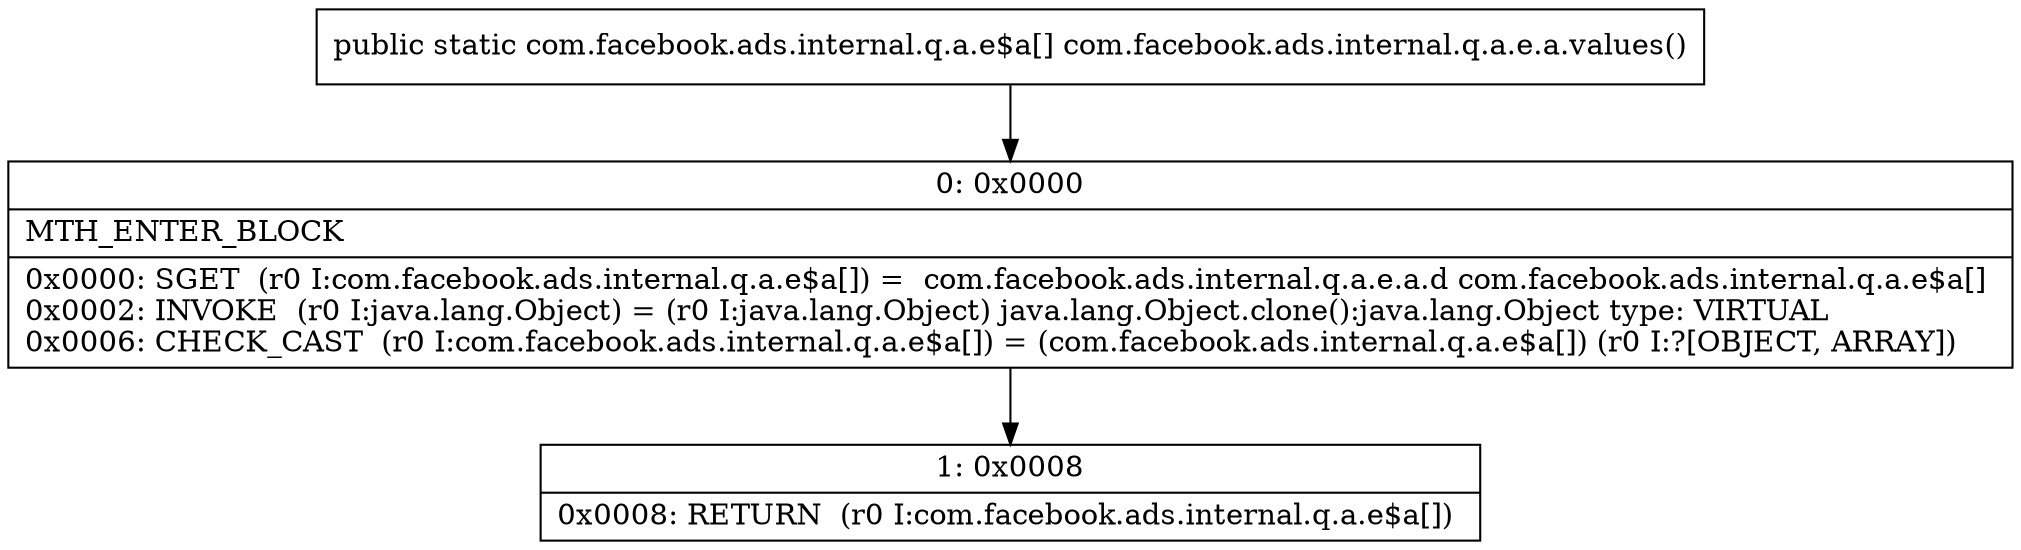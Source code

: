 digraph "CFG forcom.facebook.ads.internal.q.a.e.a.values()[Lcom\/facebook\/ads\/internal\/q\/a\/e$a;" {
Node_0 [shape=record,label="{0\:\ 0x0000|MTH_ENTER_BLOCK\l|0x0000: SGET  (r0 I:com.facebook.ads.internal.q.a.e$a[]) =  com.facebook.ads.internal.q.a.e.a.d com.facebook.ads.internal.q.a.e$a[] \l0x0002: INVOKE  (r0 I:java.lang.Object) = (r0 I:java.lang.Object) java.lang.Object.clone():java.lang.Object type: VIRTUAL \l0x0006: CHECK_CAST  (r0 I:com.facebook.ads.internal.q.a.e$a[]) = (com.facebook.ads.internal.q.a.e$a[]) (r0 I:?[OBJECT, ARRAY]) \l}"];
Node_1 [shape=record,label="{1\:\ 0x0008|0x0008: RETURN  (r0 I:com.facebook.ads.internal.q.a.e$a[]) \l}"];
MethodNode[shape=record,label="{public static com.facebook.ads.internal.q.a.e$a[] com.facebook.ads.internal.q.a.e.a.values() }"];
MethodNode -> Node_0;
Node_0 -> Node_1;
}

